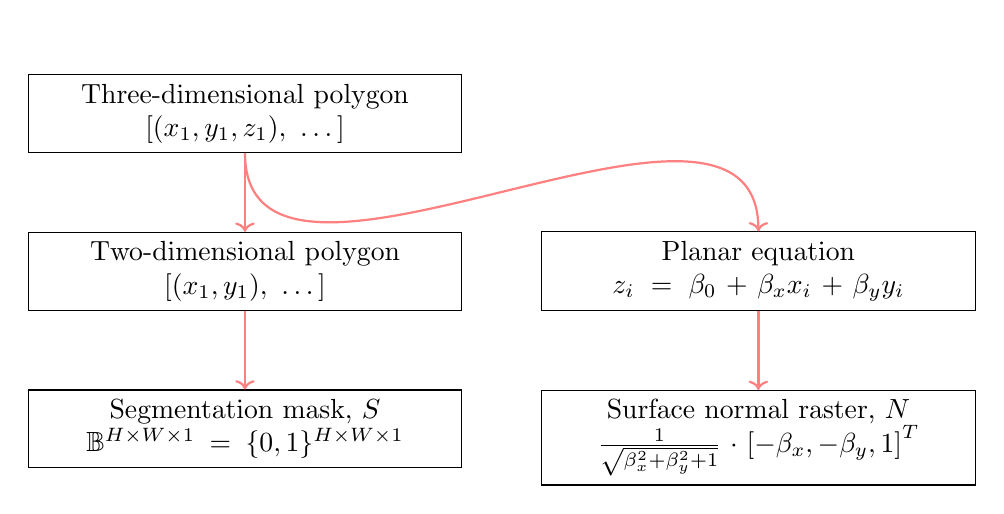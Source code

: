 \begin{tikzpicture}[
  box/.style={draw,text width=15em, align=center},
  decomposition/.style={->,thick,draw=red!50},
  rasterization/.style={->,thick,draw=red!50},
  ]
  \node[box](3d) at (0,0) {Three-dimensional polygon\\$[(x_1, y_1, z_1),~\dots]$};
  \node[box, below=of 3d](2d) {Two-dimensional polygon\\$[(x_1, y_1),~\dots]$};
  \node[box,right=of 2d](planar) {Planar equation\\$z_i = \beta_0 + \beta_x x_i + \beta_y y_i$};

  \draw[decomposition] (3d.south) to [out=270,in=90] (2d.north);
  \draw[decomposition] (3d.south) to [out=270,in=90] (planar.north);

  \node[box, below=of 2d](segmentation) {Segmentation mask, $S$\\$\mathbb{B}^{H \times W \times 1} = \{0, 1\}^{H \times W \times 1}$};
  \draw[rasterization] (2d.south) to [out=270,in=90] (segmentation.north);

  \node[box, below=of planar](normals) {Surface normal raster, $N$\\$\frac{1}{\sqrt{\beta_x^2 + \beta_y^2 + 1}} \cdot {\left[-\beta_x, -\beta_y, 1\right]}^T$};
  \draw[rasterization] (planar.south) to [out=270,in=90] (normals.north);
\end{tikzpicture}
